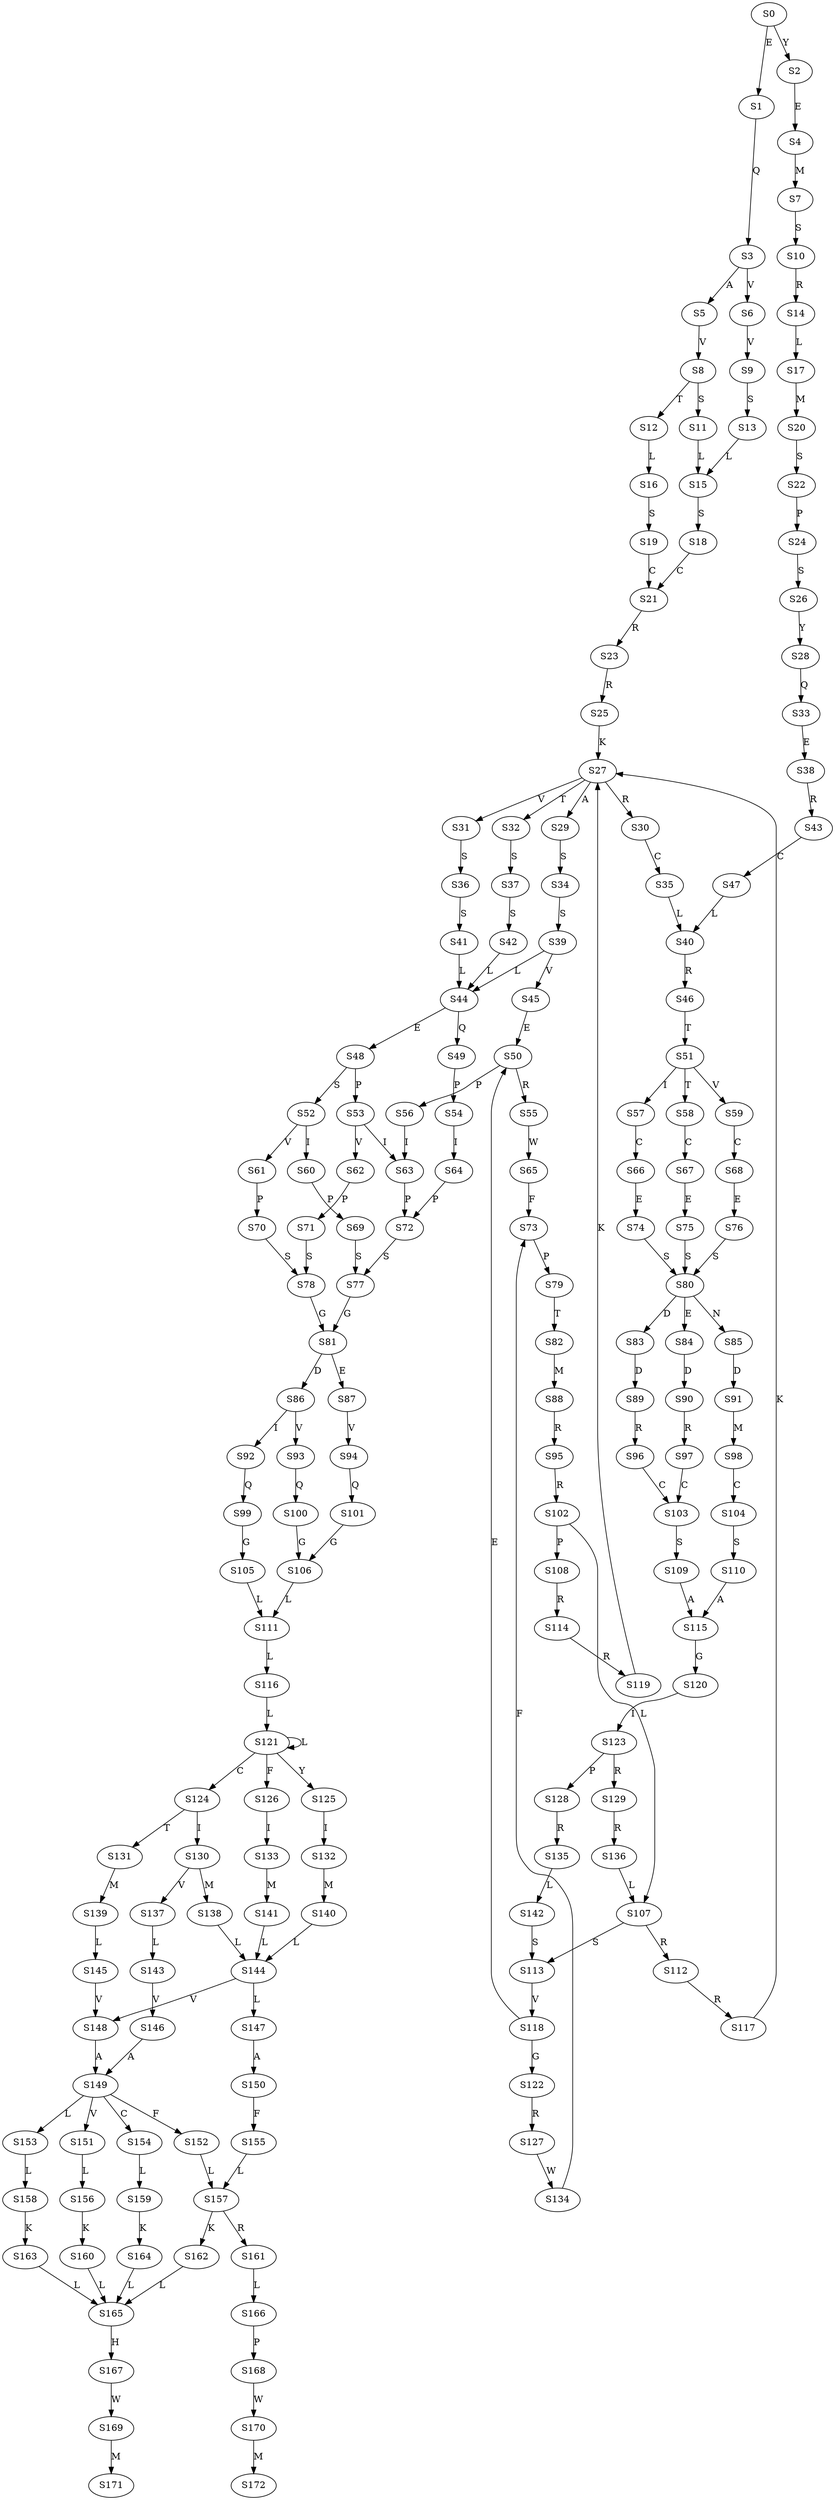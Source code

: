 strict digraph  {
	S0 -> S1 [ label = E ];
	S0 -> S2 [ label = Y ];
	S1 -> S3 [ label = Q ];
	S2 -> S4 [ label = E ];
	S3 -> S5 [ label = A ];
	S3 -> S6 [ label = V ];
	S4 -> S7 [ label = M ];
	S5 -> S8 [ label = V ];
	S6 -> S9 [ label = V ];
	S7 -> S10 [ label = S ];
	S8 -> S11 [ label = S ];
	S8 -> S12 [ label = T ];
	S9 -> S13 [ label = S ];
	S10 -> S14 [ label = R ];
	S11 -> S15 [ label = L ];
	S12 -> S16 [ label = L ];
	S13 -> S15 [ label = L ];
	S14 -> S17 [ label = L ];
	S15 -> S18 [ label = S ];
	S16 -> S19 [ label = S ];
	S17 -> S20 [ label = M ];
	S18 -> S21 [ label = C ];
	S19 -> S21 [ label = C ];
	S20 -> S22 [ label = S ];
	S21 -> S23 [ label = R ];
	S22 -> S24 [ label = P ];
	S23 -> S25 [ label = R ];
	S24 -> S26 [ label = S ];
	S25 -> S27 [ label = K ];
	S26 -> S28 [ label = Y ];
	S27 -> S29 [ label = A ];
	S27 -> S30 [ label = R ];
	S27 -> S31 [ label = V ];
	S27 -> S32 [ label = T ];
	S28 -> S33 [ label = Q ];
	S29 -> S34 [ label = S ];
	S30 -> S35 [ label = C ];
	S31 -> S36 [ label = S ];
	S32 -> S37 [ label = S ];
	S33 -> S38 [ label = E ];
	S34 -> S39 [ label = S ];
	S35 -> S40 [ label = L ];
	S36 -> S41 [ label = S ];
	S37 -> S42 [ label = S ];
	S38 -> S43 [ label = R ];
	S39 -> S44 [ label = L ];
	S39 -> S45 [ label = V ];
	S40 -> S46 [ label = R ];
	S41 -> S44 [ label = L ];
	S42 -> S44 [ label = L ];
	S43 -> S47 [ label = C ];
	S44 -> S48 [ label = E ];
	S44 -> S49 [ label = Q ];
	S45 -> S50 [ label = E ];
	S46 -> S51 [ label = T ];
	S47 -> S40 [ label = L ];
	S48 -> S52 [ label = S ];
	S48 -> S53 [ label = P ];
	S49 -> S54 [ label = P ];
	S50 -> S55 [ label = R ];
	S50 -> S56 [ label = P ];
	S51 -> S57 [ label = I ];
	S51 -> S58 [ label = T ];
	S51 -> S59 [ label = V ];
	S52 -> S60 [ label = I ];
	S52 -> S61 [ label = V ];
	S53 -> S62 [ label = V ];
	S53 -> S63 [ label = I ];
	S54 -> S64 [ label = I ];
	S55 -> S65 [ label = W ];
	S56 -> S63 [ label = I ];
	S57 -> S66 [ label = C ];
	S58 -> S67 [ label = C ];
	S59 -> S68 [ label = C ];
	S60 -> S69 [ label = P ];
	S61 -> S70 [ label = P ];
	S62 -> S71 [ label = P ];
	S63 -> S72 [ label = P ];
	S64 -> S72 [ label = P ];
	S65 -> S73 [ label = F ];
	S66 -> S74 [ label = E ];
	S67 -> S75 [ label = E ];
	S68 -> S76 [ label = E ];
	S69 -> S77 [ label = S ];
	S70 -> S78 [ label = S ];
	S71 -> S78 [ label = S ];
	S72 -> S77 [ label = S ];
	S73 -> S79 [ label = P ];
	S74 -> S80 [ label = S ];
	S75 -> S80 [ label = S ];
	S76 -> S80 [ label = S ];
	S77 -> S81 [ label = G ];
	S78 -> S81 [ label = G ];
	S79 -> S82 [ label = T ];
	S80 -> S83 [ label = D ];
	S80 -> S84 [ label = E ];
	S80 -> S85 [ label = N ];
	S81 -> S86 [ label = D ];
	S81 -> S87 [ label = E ];
	S82 -> S88 [ label = M ];
	S83 -> S89 [ label = D ];
	S84 -> S90 [ label = D ];
	S85 -> S91 [ label = D ];
	S86 -> S92 [ label = I ];
	S86 -> S93 [ label = V ];
	S87 -> S94 [ label = V ];
	S88 -> S95 [ label = R ];
	S89 -> S96 [ label = R ];
	S90 -> S97 [ label = R ];
	S91 -> S98 [ label = M ];
	S92 -> S99 [ label = Q ];
	S93 -> S100 [ label = Q ];
	S94 -> S101 [ label = Q ];
	S95 -> S102 [ label = R ];
	S96 -> S103 [ label = C ];
	S97 -> S103 [ label = C ];
	S98 -> S104 [ label = C ];
	S99 -> S105 [ label = G ];
	S100 -> S106 [ label = G ];
	S101 -> S106 [ label = G ];
	S102 -> S107 [ label = L ];
	S102 -> S108 [ label = P ];
	S103 -> S109 [ label = S ];
	S104 -> S110 [ label = S ];
	S105 -> S111 [ label = L ];
	S106 -> S111 [ label = L ];
	S107 -> S112 [ label = R ];
	S107 -> S113 [ label = S ];
	S108 -> S114 [ label = R ];
	S109 -> S115 [ label = A ];
	S110 -> S115 [ label = A ];
	S111 -> S116 [ label = L ];
	S112 -> S117 [ label = R ];
	S113 -> S118 [ label = V ];
	S114 -> S119 [ label = R ];
	S115 -> S120 [ label = G ];
	S116 -> S121 [ label = L ];
	S117 -> S27 [ label = K ];
	S118 -> S122 [ label = G ];
	S118 -> S50 [ label = E ];
	S119 -> S27 [ label = K ];
	S120 -> S123 [ label = I ];
	S121 -> S124 [ label = C ];
	S121 -> S121 [ label = L ];
	S121 -> S125 [ label = Y ];
	S121 -> S126 [ label = F ];
	S122 -> S127 [ label = R ];
	S123 -> S128 [ label = P ];
	S123 -> S129 [ label = R ];
	S124 -> S130 [ label = I ];
	S124 -> S131 [ label = T ];
	S125 -> S132 [ label = I ];
	S126 -> S133 [ label = I ];
	S127 -> S134 [ label = W ];
	S128 -> S135 [ label = R ];
	S129 -> S136 [ label = R ];
	S130 -> S137 [ label = V ];
	S130 -> S138 [ label = M ];
	S131 -> S139 [ label = M ];
	S132 -> S140 [ label = M ];
	S133 -> S141 [ label = M ];
	S134 -> S73 [ label = F ];
	S135 -> S142 [ label = L ];
	S136 -> S107 [ label = L ];
	S137 -> S143 [ label = L ];
	S138 -> S144 [ label = L ];
	S139 -> S145 [ label = L ];
	S140 -> S144 [ label = L ];
	S141 -> S144 [ label = L ];
	S142 -> S113 [ label = S ];
	S143 -> S146 [ label = V ];
	S144 -> S147 [ label = L ];
	S144 -> S148 [ label = V ];
	S145 -> S148 [ label = V ];
	S146 -> S149 [ label = A ];
	S147 -> S150 [ label = A ];
	S148 -> S149 [ label = A ];
	S149 -> S151 [ label = V ];
	S149 -> S152 [ label = F ];
	S149 -> S153 [ label = L ];
	S149 -> S154 [ label = C ];
	S150 -> S155 [ label = F ];
	S151 -> S156 [ label = L ];
	S152 -> S157 [ label = L ];
	S153 -> S158 [ label = L ];
	S154 -> S159 [ label = L ];
	S155 -> S157 [ label = L ];
	S156 -> S160 [ label = K ];
	S157 -> S161 [ label = R ];
	S157 -> S162 [ label = K ];
	S158 -> S163 [ label = K ];
	S159 -> S164 [ label = K ];
	S160 -> S165 [ label = L ];
	S161 -> S166 [ label = L ];
	S162 -> S165 [ label = L ];
	S163 -> S165 [ label = L ];
	S164 -> S165 [ label = L ];
	S165 -> S167 [ label = H ];
	S166 -> S168 [ label = P ];
	S167 -> S169 [ label = W ];
	S168 -> S170 [ label = W ];
	S169 -> S171 [ label = M ];
	S170 -> S172 [ label = M ];
}
